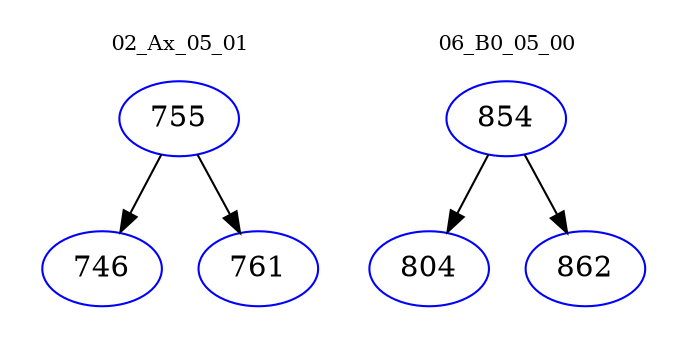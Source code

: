 digraph{
subgraph cluster_0 {
color = white
label = "02_Ax_05_01";
fontsize=10;
T0_755 [label="755", color="blue"]
T0_755 -> T0_746 [color="black"]
T0_746 [label="746", color="blue"]
T0_755 -> T0_761 [color="black"]
T0_761 [label="761", color="blue"]
}
subgraph cluster_1 {
color = white
label = "06_B0_05_00";
fontsize=10;
T1_854 [label="854", color="blue"]
T1_854 -> T1_804 [color="black"]
T1_804 [label="804", color="blue"]
T1_854 -> T1_862 [color="black"]
T1_862 [label="862", color="blue"]
}
}
